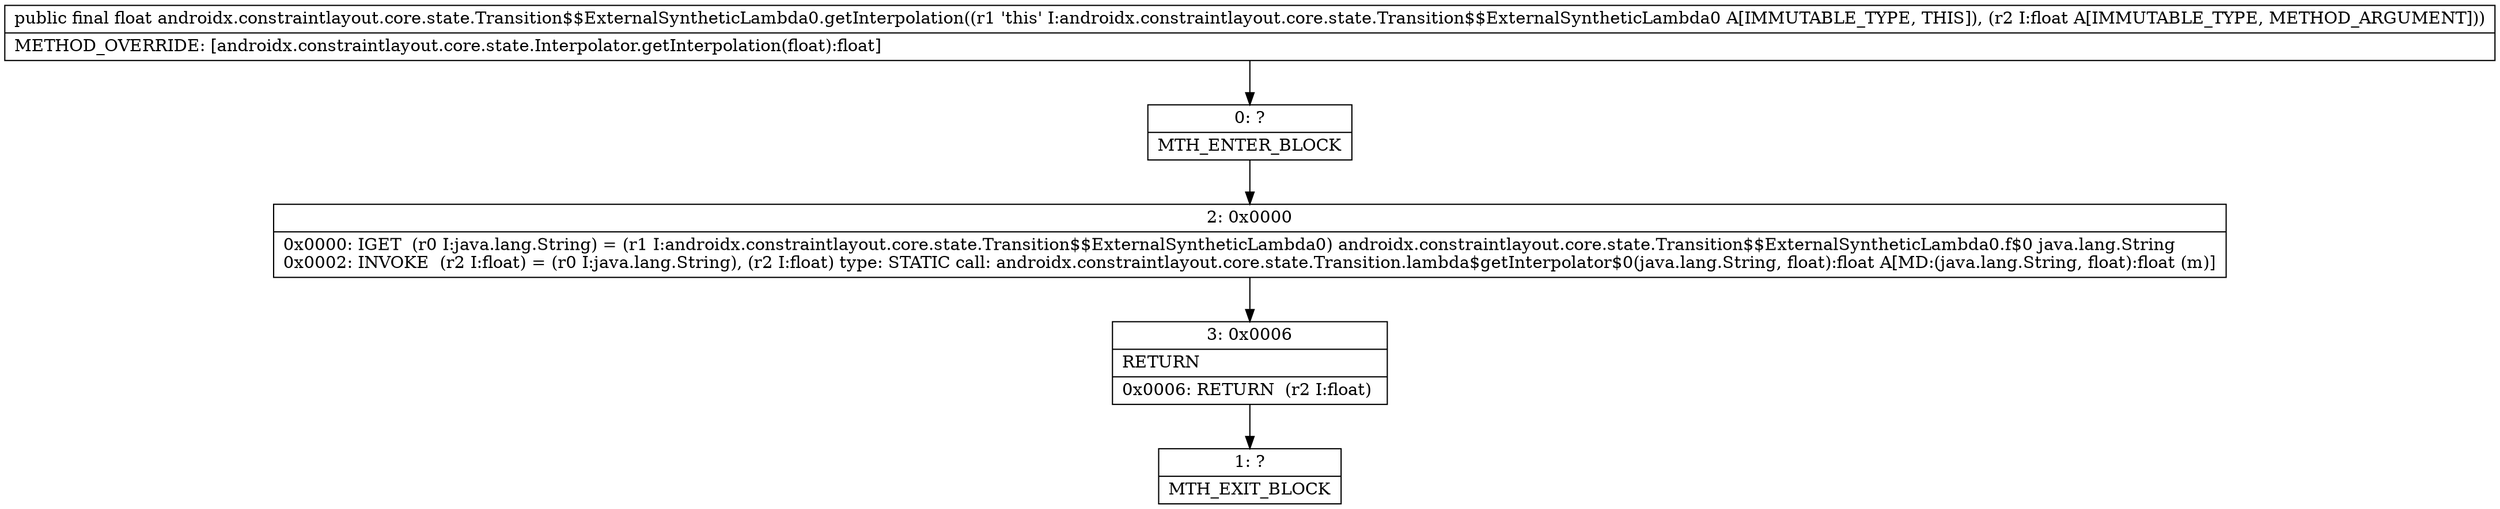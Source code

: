 digraph "CFG forandroidx.constraintlayout.core.state.Transition$$ExternalSyntheticLambda0.getInterpolation(F)F" {
Node_0 [shape=record,label="{0\:\ ?|MTH_ENTER_BLOCK\l}"];
Node_2 [shape=record,label="{2\:\ 0x0000|0x0000: IGET  (r0 I:java.lang.String) = (r1 I:androidx.constraintlayout.core.state.Transition$$ExternalSyntheticLambda0) androidx.constraintlayout.core.state.Transition$$ExternalSyntheticLambda0.f$0 java.lang.String \l0x0002: INVOKE  (r2 I:float) = (r0 I:java.lang.String), (r2 I:float) type: STATIC call: androidx.constraintlayout.core.state.Transition.lambda$getInterpolator$0(java.lang.String, float):float A[MD:(java.lang.String, float):float (m)]\l}"];
Node_3 [shape=record,label="{3\:\ 0x0006|RETURN\l|0x0006: RETURN  (r2 I:float) \l}"];
Node_1 [shape=record,label="{1\:\ ?|MTH_EXIT_BLOCK\l}"];
MethodNode[shape=record,label="{public final float androidx.constraintlayout.core.state.Transition$$ExternalSyntheticLambda0.getInterpolation((r1 'this' I:androidx.constraintlayout.core.state.Transition$$ExternalSyntheticLambda0 A[IMMUTABLE_TYPE, THIS]), (r2 I:float A[IMMUTABLE_TYPE, METHOD_ARGUMENT]))  | METHOD_OVERRIDE: [androidx.constraintlayout.core.state.Interpolator.getInterpolation(float):float]\l}"];
MethodNode -> Node_0;Node_0 -> Node_2;
Node_2 -> Node_3;
Node_3 -> Node_1;
}

